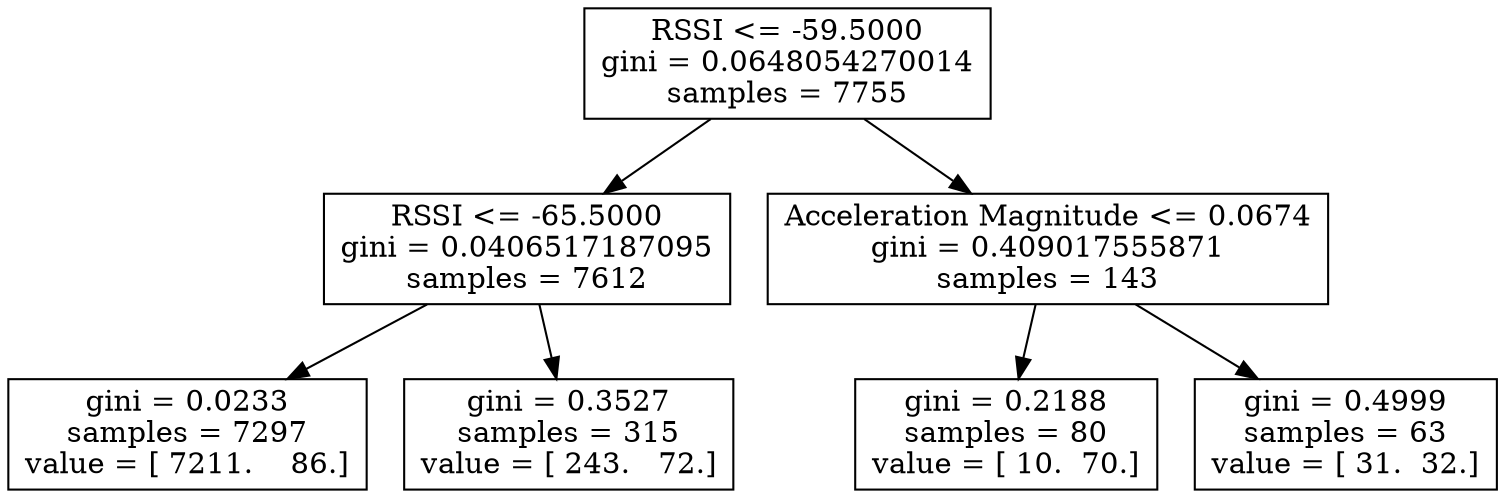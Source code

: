 digraph Tree {
0 [label="RSSI <= -59.5000\ngini = 0.0648054270014\nsamples = 7755", shape="box"] ;
1 [label="RSSI <= -65.5000\ngini = 0.0406517187095\nsamples = 7612", shape="box"] ;
0 -> 1 ;
2 [label="gini = 0.0233\nsamples = 7297\nvalue = [ 7211.    86.]", shape="box"] ;
1 -> 2 ;
3 [label="gini = 0.3527\nsamples = 315\nvalue = [ 243.   72.]", shape="box"] ;
1 -> 3 ;
4 [label="Acceleration Magnitude <= 0.0674\ngini = 0.409017555871\nsamples = 143", shape="box"] ;
0 -> 4 ;
5 [label="gini = 0.2188\nsamples = 80\nvalue = [ 10.  70.]", shape="box"] ;
4 -> 5 ;
6 [label="gini = 0.4999\nsamples = 63\nvalue = [ 31.  32.]", shape="box"] ;
4 -> 6 ;
}